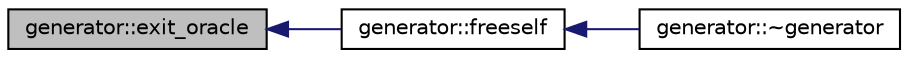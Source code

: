 digraph "generator::exit_oracle"
{
  edge [fontname="Helvetica",fontsize="10",labelfontname="Helvetica",labelfontsize="10"];
  node [fontname="Helvetica",fontsize="10",shape=record];
  rankdir="LR";
  Node6212 [label="generator::exit_oracle",height=0.2,width=0.4,color="black", fillcolor="grey75", style="filled", fontcolor="black"];
  Node6212 -> Node6213 [dir="back",color="midnightblue",fontsize="10",style="solid",fontname="Helvetica"];
  Node6213 [label="generator::freeself",height=0.2,width=0.4,color="black", fillcolor="white", style="filled",URL="$d7/d73/classgenerator.html#a9028c09e661b0f3884bd141474519057"];
  Node6213 -> Node6214 [dir="back",color="midnightblue",fontsize="10",style="solid",fontname="Helvetica"];
  Node6214 [label="generator::~generator",height=0.2,width=0.4,color="black", fillcolor="white", style="filled",URL="$d7/d73/classgenerator.html#aacffadcf27dfd1cf22bd4f33e1d7a35d"];
}
